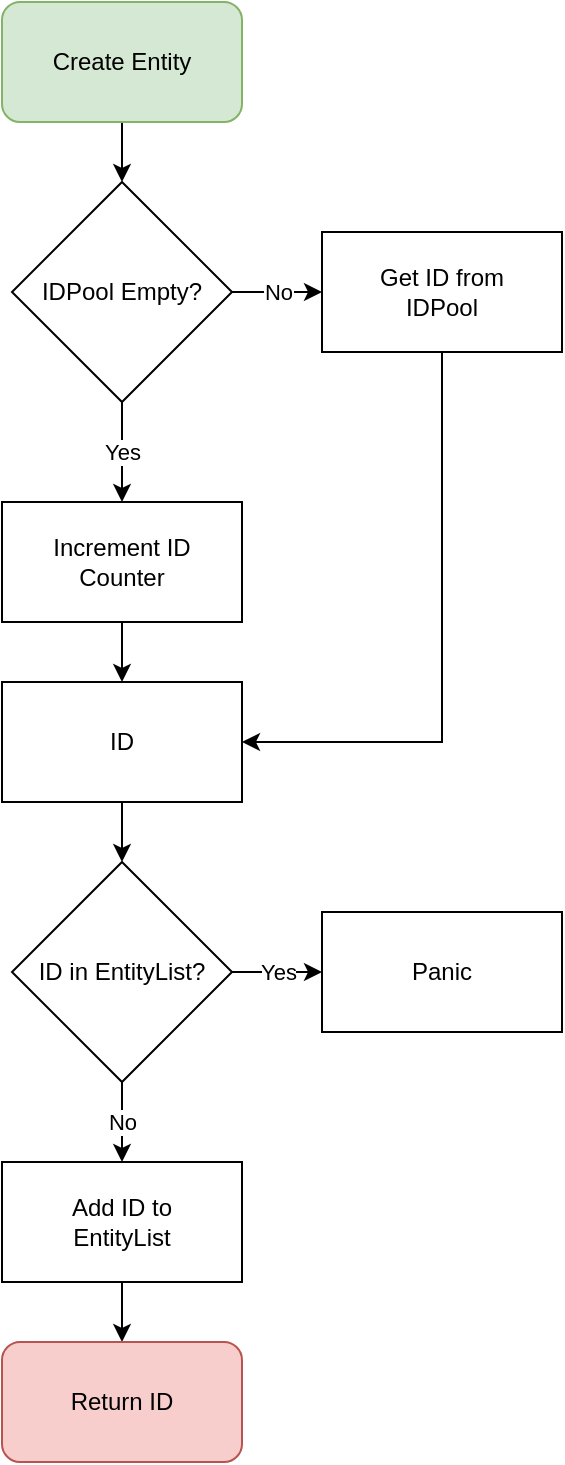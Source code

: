 <mxfile version="12.8.5" type="device"><diagram id="C5RBs43oDa-KdzZeNtuy" name="Page-1"><mxGraphModel dx="1038" dy="575" grid="1" gridSize="10" guides="1" tooltips="1" connect="1" arrows="1" fold="1" page="1" pageScale="1" pageWidth="827" pageHeight="1169" math="0" shadow="0"><root><mxCell id="WIyWlLk6GJQsqaUBKTNV-0"/><mxCell id="WIyWlLk6GJQsqaUBKTNV-1" parent="WIyWlLk6GJQsqaUBKTNV-0"/><mxCell id="OGGrqYjhcZ7bBaWvWYMj-4" style="edgeStyle=orthogonalEdgeStyle;rounded=0;orthogonalLoop=1;jettySize=auto;html=1;exitX=0.5;exitY=1;exitDx=0;exitDy=0;entryX=0.5;entryY=0;entryDx=0;entryDy=0;" edge="1" parent="WIyWlLk6GJQsqaUBKTNV-1" source="OGGrqYjhcZ7bBaWvWYMj-0" target="OGGrqYjhcZ7bBaWvWYMj-3"><mxGeometry relative="1" as="geometry"/></mxCell><mxCell id="OGGrqYjhcZ7bBaWvWYMj-0" value="Create Entity" style="rounded=1;whiteSpace=wrap;html=1;fillColor=#d5e8d4;strokeColor=#82b366;" vertex="1" parent="WIyWlLk6GJQsqaUBKTNV-1"><mxGeometry x="340" y="90" width="120" height="60" as="geometry"/></mxCell><mxCell id="OGGrqYjhcZ7bBaWvWYMj-6" value="Yes" style="edgeStyle=orthogonalEdgeStyle;rounded=0;orthogonalLoop=1;jettySize=auto;html=1;exitX=0.5;exitY=1;exitDx=0;exitDy=0;entryX=0.5;entryY=0;entryDx=0;entryDy=0;" edge="1" parent="WIyWlLk6GJQsqaUBKTNV-1" source="OGGrqYjhcZ7bBaWvWYMj-3" target="OGGrqYjhcZ7bBaWvWYMj-5"><mxGeometry relative="1" as="geometry"/></mxCell><mxCell id="OGGrqYjhcZ7bBaWvWYMj-8" value="No" style="edgeStyle=orthogonalEdgeStyle;rounded=0;orthogonalLoop=1;jettySize=auto;html=1;exitX=1;exitY=0.5;exitDx=0;exitDy=0;entryX=0;entryY=0.5;entryDx=0;entryDy=0;" edge="1" parent="WIyWlLk6GJQsqaUBKTNV-1" source="OGGrqYjhcZ7bBaWvWYMj-3" target="OGGrqYjhcZ7bBaWvWYMj-7"><mxGeometry relative="1" as="geometry"/></mxCell><mxCell id="OGGrqYjhcZ7bBaWvWYMj-3" value="IDPool Empty?" style="rhombus;whiteSpace=wrap;html=1;" vertex="1" parent="WIyWlLk6GJQsqaUBKTNV-1"><mxGeometry x="345" y="180" width="110" height="110" as="geometry"/></mxCell><mxCell id="OGGrqYjhcZ7bBaWvWYMj-10" style="edgeStyle=orthogonalEdgeStyle;rounded=0;orthogonalLoop=1;jettySize=auto;html=1;exitX=0.5;exitY=1;exitDx=0;exitDy=0;entryX=0.5;entryY=0;entryDx=0;entryDy=0;" edge="1" parent="WIyWlLk6GJQsqaUBKTNV-1" source="OGGrqYjhcZ7bBaWvWYMj-5" target="OGGrqYjhcZ7bBaWvWYMj-9"><mxGeometry relative="1" as="geometry"/></mxCell><mxCell id="OGGrqYjhcZ7bBaWvWYMj-5" value="&lt;div&gt;Increment ID &lt;br&gt;&lt;/div&gt;&lt;div&gt;Counter&lt;/div&gt;" style="rounded=0;whiteSpace=wrap;html=1;" vertex="1" parent="WIyWlLk6GJQsqaUBKTNV-1"><mxGeometry x="340" y="340" width="120" height="60" as="geometry"/></mxCell><mxCell id="OGGrqYjhcZ7bBaWvWYMj-11" style="edgeStyle=orthogonalEdgeStyle;rounded=0;orthogonalLoop=1;jettySize=auto;html=1;exitX=0.5;exitY=1;exitDx=0;exitDy=0;entryX=1;entryY=0.5;entryDx=0;entryDy=0;" edge="1" parent="WIyWlLk6GJQsqaUBKTNV-1" source="OGGrqYjhcZ7bBaWvWYMj-7" target="OGGrqYjhcZ7bBaWvWYMj-9"><mxGeometry relative="1" as="geometry"/></mxCell><mxCell id="OGGrqYjhcZ7bBaWvWYMj-7" value="&lt;div&gt;Get ID from &lt;br&gt;&lt;/div&gt;&lt;div&gt;IDPool&lt;/div&gt;" style="rounded=0;whiteSpace=wrap;html=1;" vertex="1" parent="WIyWlLk6GJQsqaUBKTNV-1"><mxGeometry x="500" y="205" width="120" height="60" as="geometry"/></mxCell><mxCell id="OGGrqYjhcZ7bBaWvWYMj-22" style="edgeStyle=orthogonalEdgeStyle;rounded=0;orthogonalLoop=1;jettySize=auto;html=1;exitX=0.5;exitY=1;exitDx=0;exitDy=0;entryX=0.5;entryY=0;entryDx=0;entryDy=0;fontSize=11;" edge="1" parent="WIyWlLk6GJQsqaUBKTNV-1" source="OGGrqYjhcZ7bBaWvWYMj-9" target="OGGrqYjhcZ7bBaWvWYMj-16"><mxGeometry relative="1" as="geometry"/></mxCell><mxCell id="OGGrqYjhcZ7bBaWvWYMj-9" value="ID" style="rounded=0;whiteSpace=wrap;html=1;" vertex="1" parent="WIyWlLk6GJQsqaUBKTNV-1"><mxGeometry x="340" y="430" width="120" height="60" as="geometry"/></mxCell><mxCell id="OGGrqYjhcZ7bBaWvWYMj-19" value="Yes" style="edgeStyle=orthogonalEdgeStyle;rounded=0;orthogonalLoop=1;jettySize=auto;html=1;exitX=1;exitY=0.5;exitDx=0;exitDy=0;entryX=0;entryY=0.5;entryDx=0;entryDy=0;fontSize=11;" edge="1" parent="WIyWlLk6GJQsqaUBKTNV-1" source="OGGrqYjhcZ7bBaWvWYMj-16" target="OGGrqYjhcZ7bBaWvWYMj-17"><mxGeometry relative="1" as="geometry"/></mxCell><mxCell id="OGGrqYjhcZ7bBaWvWYMj-21" value="No" style="edgeStyle=orthogonalEdgeStyle;rounded=0;orthogonalLoop=1;jettySize=auto;html=1;exitX=0.5;exitY=1;exitDx=0;exitDy=0;entryX=0.5;entryY=0;entryDx=0;entryDy=0;fontSize=11;" edge="1" parent="WIyWlLk6GJQsqaUBKTNV-1" source="OGGrqYjhcZ7bBaWvWYMj-16" target="OGGrqYjhcZ7bBaWvWYMj-20"><mxGeometry relative="1" as="geometry"/></mxCell><mxCell id="OGGrqYjhcZ7bBaWvWYMj-16" value="ID in EntityList?" style="rhombus;whiteSpace=wrap;html=1;" vertex="1" parent="WIyWlLk6GJQsqaUBKTNV-1"><mxGeometry x="345" y="520" width="110" height="110" as="geometry"/></mxCell><mxCell id="OGGrqYjhcZ7bBaWvWYMj-17" value="Panic" style="rounded=0;whiteSpace=wrap;html=1;" vertex="1" parent="WIyWlLk6GJQsqaUBKTNV-1"><mxGeometry x="500" y="545" width="120" height="60" as="geometry"/></mxCell><mxCell id="OGGrqYjhcZ7bBaWvWYMj-27" style="edgeStyle=orthogonalEdgeStyle;rounded=0;orthogonalLoop=1;jettySize=auto;html=1;exitX=0.5;exitY=1;exitDx=0;exitDy=0;entryX=0.5;entryY=0;entryDx=0;entryDy=0;fontSize=11;" edge="1" parent="WIyWlLk6GJQsqaUBKTNV-1" source="OGGrqYjhcZ7bBaWvWYMj-20" target="OGGrqYjhcZ7bBaWvWYMj-26"><mxGeometry relative="1" as="geometry"/></mxCell><mxCell id="OGGrqYjhcZ7bBaWvWYMj-20" value="&lt;div&gt;Add ID to&lt;/div&gt;&lt;div&gt;EntityList&lt;br&gt;&lt;/div&gt;" style="rounded=0;whiteSpace=wrap;html=1;" vertex="1" parent="WIyWlLk6GJQsqaUBKTNV-1"><mxGeometry x="340" y="670" width="120" height="60" as="geometry"/></mxCell><mxCell id="OGGrqYjhcZ7bBaWvWYMj-26" value="Return ID" style="rounded=1;whiteSpace=wrap;html=1;fillColor=#f8cecc;strokeColor=#b85450;" vertex="1" parent="WIyWlLk6GJQsqaUBKTNV-1"><mxGeometry x="340" y="760" width="120" height="60" as="geometry"/></mxCell></root></mxGraphModel></diagram></mxfile>